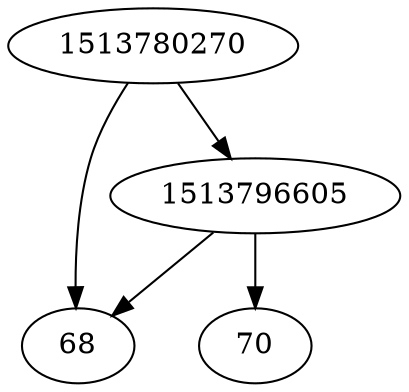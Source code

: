 strict digraph  {
1513780270;
68;
1513796605;
70;
1513780270 -> 68;
1513780270 -> 1513796605;
1513796605 -> 68;
1513796605 -> 70;
}
